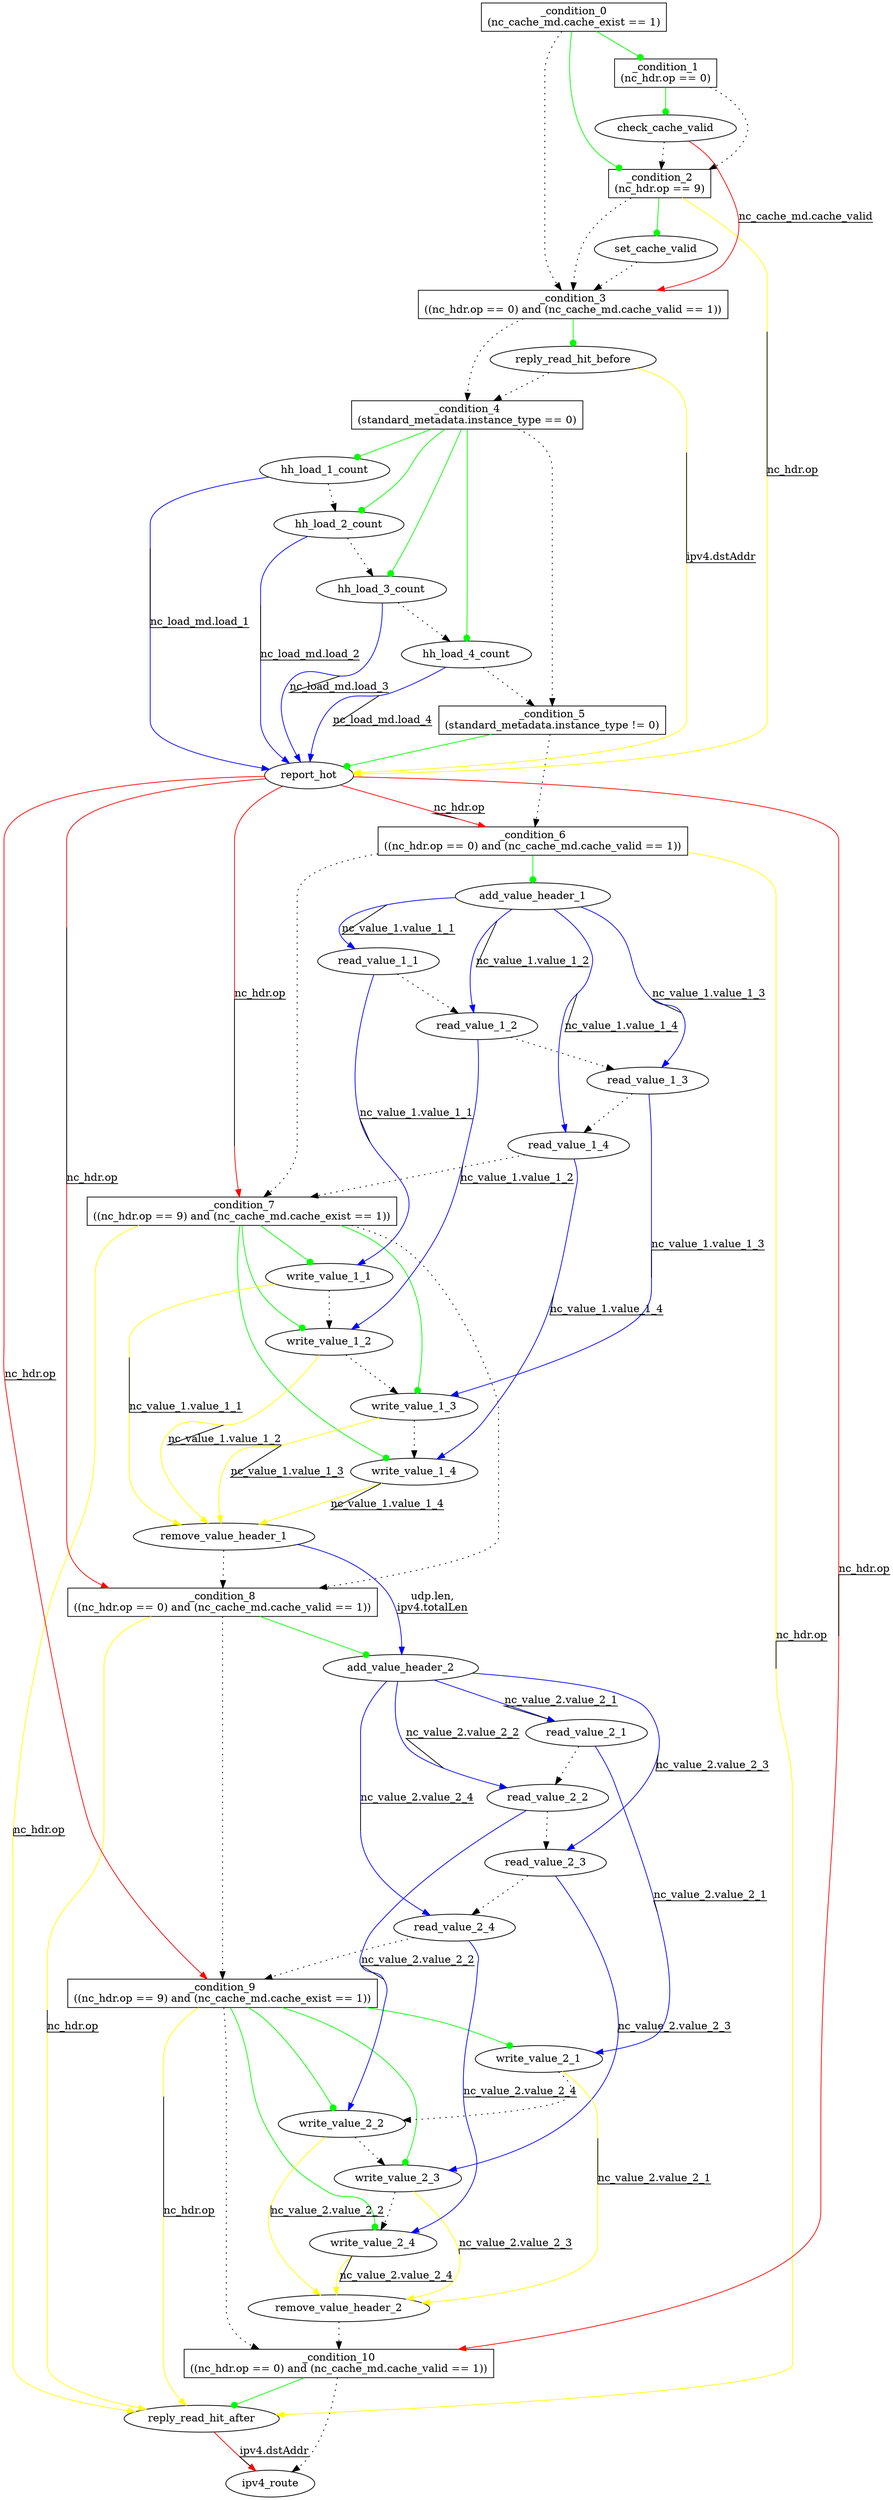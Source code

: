 digraph egress {
_condition_0 [shape=box label="_condition_0\n(nc_cache_md.cache_exist == 1)"];
_condition_7 [shape=box label="_condition_7\n((nc_hdr.op == 9) and (nc_cache_md.cache_exist == 1))"];
_condition_6 [shape=box label="_condition_6\n((nc_hdr.op == 0) and (nc_cache_md.cache_valid == 1))"];
_condition_5 [shape=box label="_condition_5\n(standard_metadata.instance_type != 0)"];
_condition_4 [shape=box label="_condition_4\n(standard_metadata.instance_type == 0)"];
_condition_3 [shape=box label="_condition_3\n((nc_hdr.op == 0) and (nc_cache_md.cache_valid == 1))"];
_condition_2 [shape=box label="_condition_2\n(nc_hdr.op == 9)"];
_condition_1 [shape=box label="_condition_1\n(nc_hdr.op == 0)"];
_condition_9 [shape=box label="_condition_9\n((nc_hdr.op == 9) and (nc_cache_md.cache_exist == 1))"];
_condition_8 [shape=box label="_condition_8\n((nc_hdr.op == 0) and (nc_cache_md.cache_valid == 1))"];
_condition_10 [shape=box label="_condition_10\n((nc_hdr.op == 0) and (nc_cache_md.cache_valid == 1))"];
write_value_1_2 -> remove_value_header_1 [color=yellow label="nc_value_1.value_1_2" decorate=true];
write_value_1_2 -> write_value_1_3 [style=dotted ];
_condition_0 -> _condition_2 [color=green label="" decorate=true arrowhead = dot];
_condition_0 -> _condition_1 [color=green label="" decorate=true arrowhead = dot];
_condition_0 -> _condition_3 [style=dotted ];
reply_read_hit_before -> _condition_4 [style=dotted ];
reply_read_hit_before -> report_hot [color=yellow label="ipv4.dstAddr" decorate=true];
write_value_2_3 -> remove_value_header_2 [color=yellow label="nc_value_2.value_2_3" decorate=true];
write_value_2_3 -> write_value_2_4 [style=dotted ];
add_value_header_1 -> read_value_1_1 [color=blue label="nc_value_1.value_1_1" decorate=true];
add_value_header_1 -> read_value_1_3 [color=blue label="nc_value_1.value_1_3" decorate=true];
add_value_header_1 -> read_value_1_2 [color=blue label="nc_value_1.value_1_2" decorate=true];
add_value_header_1 -> read_value_1_4 [color=blue label="nc_value_1.value_1_4" decorate=true];
read_value_2_3 -> read_value_2_4 [style=dotted ];
read_value_2_3 -> write_value_2_3 [color=blue label="nc_value_2.value_2_3" decorate=true];
write_value_2_4 -> remove_value_header_2 [color=yellow label="nc_value_2.value_2_4" decorate=true];
_condition_7 -> write_value_1_4 [color=green label="" decorate=true arrowhead = dot];
_condition_7 -> reply_read_hit_after [color=yellow label="nc_hdr.op" decorate=true];
_condition_7 -> write_value_1_2 [color=green label="" decorate=true arrowhead = dot];
_condition_7 -> _condition_8 [style=dotted ];
_condition_7 -> write_value_1_3 [color=green label="" decorate=true arrowhead = dot];
_condition_7 -> write_value_1_1 [color=green label="" decorate=true arrowhead = dot];
_condition_6 -> reply_read_hit_after [color=yellow label="nc_hdr.op" decorate=true];
_condition_6 -> add_value_header_1 [color=green label="" decorate=true arrowhead = dot];
_condition_6 -> _condition_7 [style=dotted ];
_condition_5 -> report_hot [color=green label="" decorate=true arrowhead = dot];
_condition_5 -> _condition_6 [style=dotted ];
_condition_4 -> hh_load_3_count [color=green label="" decorate=true arrowhead = dot];
_condition_4 -> _condition_5 [style=dotted ];
_condition_4 -> hh_load_1_count [color=green label="" decorate=true arrowhead = dot];
_condition_4 -> hh_load_4_count [color=green label="" decorate=true arrowhead = dot];
_condition_4 -> hh_load_2_count [color=green label="" decorate=true arrowhead = dot];
_condition_3 -> reply_read_hit_before [color=green label="" decorate=true arrowhead = dot];
_condition_3 -> _condition_4 [style=dotted ];
_condition_2 -> set_cache_valid [color=green label="" decorate=true arrowhead = dot];
_condition_2 -> _condition_3 [style=dotted ];
_condition_2 -> report_hot [color=yellow label="nc_hdr.op" decorate=true];
_condition_1 -> _condition_2 [style=dotted ];
_condition_1 -> check_cache_valid [color=green label="" decorate=true arrowhead = dot];
set_cache_valid -> _condition_3 [style=dotted ];
_condition_9 -> write_value_2_4 [color=green label="" decorate=true arrowhead = dot];
_condition_9 -> reply_read_hit_after [color=yellow label="nc_hdr.op" decorate=true];
_condition_9 -> write_value_2_2 [color=green label="" decorate=true arrowhead = dot];
_condition_9 -> write_value_2_3 [color=green label="" decorate=true arrowhead = dot];
_condition_9 -> write_value_2_1 [color=green label="" decorate=true arrowhead = dot];
_condition_9 -> _condition_10 [style=dotted ];
_condition_8 -> reply_read_hit_after [color=yellow label="nc_hdr.op" decorate=true];
_condition_8 -> add_value_header_2 [color=green label="" decorate=true arrowhead = dot];
_condition_8 -> _condition_9 [style=dotted ];
report_hot -> _condition_9 [color=red label="nc_hdr.op" decorate=true];
report_hot -> _condition_8 [color=red label="nc_hdr.op" decorate=true];
report_hot -> _condition_10 [color=red label="nc_hdr.op" decorate=true];
report_hot -> _condition_7 [color=red label="nc_hdr.op" decorate=true];
report_hot -> _condition_6 [color=red label="nc_hdr.op" decorate=true];
add_value_header_2 -> read_value_2_4 [color=blue label="nc_value_2.value_2_4" decorate=true];
add_value_header_2 -> read_value_2_1 [color=blue label="nc_value_2.value_2_1" decorate=true];
add_value_header_2 -> read_value_2_2 [color=blue label="nc_value_2.value_2_2" decorate=true];
add_value_header_2 -> read_value_2_3 [color=blue label="nc_value_2.value_2_3" decorate=true];
hh_load_1_count -> report_hot [color=blue label="nc_load_md.load_1" decorate=true];
hh_load_1_count -> hh_load_2_count [style=dotted ];
read_value_2_4 -> _condition_9 [style=dotted ];
read_value_2_4 -> write_value_2_4 [color=blue label="nc_value_2.value_2_4" decorate=true];
write_value_2_1 -> remove_value_header_2 [color=yellow label="nc_value_2.value_2_1" decorate=true];
write_value_2_1 -> write_value_2_2 [style=dotted ];
write_value_1_4 -> remove_value_header_1 [color=yellow label="nc_value_1.value_1_4" decorate=true];
read_value_2_2 -> write_value_2_2 [color=blue label="nc_value_2.value_2_2" decorate=true];
read_value_2_2 -> read_value_2_3 [style=dotted ];
write_value_1_1 -> remove_value_header_1 [color=yellow label="nc_value_1.value_1_1" decorate=true];
write_value_1_1 -> write_value_1_2 [style=dotted ];
write_value_2_2 -> remove_value_header_2 [color=yellow label="nc_value_2.value_2_2" decorate=true];
write_value_2_2 -> write_value_2_3 [style=dotted ];
read_value_2_1 -> read_value_2_2 [style=dotted ];
read_value_2_1 -> write_value_2_1 [color=blue label="nc_value_2.value_2_1" decorate=true];
hh_load_2_count -> hh_load_3_count [style=dotted ];
hh_load_2_count -> report_hot [color=blue label="nc_load_md.load_2" decorate=true];
hh_load_4_count -> _condition_5 [style=dotted ];
hh_load_4_count -> report_hot [color=blue label="nc_load_md.load_4" decorate=true];
hh_load_3_count -> report_hot [color=blue label="nc_load_md.load_3" decorate=true];
hh_load_3_count -> hh_load_4_count [style=dotted ];
read_value_1_4 -> _condition_7 [style=dotted ];
read_value_1_4 -> write_value_1_4 [color=blue label="nc_value_1.value_1_4" decorate=true];
read_value_1_1 -> read_value_1_2 [style=dotted ];
read_value_1_1 -> write_value_1_1 [color=blue label="nc_value_1.value_1_1" decorate=true];
write_value_1_3 -> remove_value_header_1 [color=yellow label="nc_value_1.value_1_3" decorate=true];
write_value_1_3 -> write_value_1_4 [style=dotted ];
read_value_1_3 -> write_value_1_3 [color=blue label="nc_value_1.value_1_3" decorate=true];
read_value_1_3 -> read_value_1_4 [style=dotted ];
check_cache_valid -> _condition_2 [style=dotted ];
check_cache_valid -> _condition_3 [color=red label="nc_cache_md.cache_valid" decorate=true];
read_value_1_2 -> read_value_1_3 [style=dotted ];
read_value_1_2 -> write_value_1_2 [color=blue label="nc_value_1.value_1_2" decorate=true];
_condition_10 -> reply_read_hit_after [color=green label="" decorate=true arrowhead = dot];
_condition_10 -> ipv4_route [style=dotted ];
reply_read_hit_after -> ipv4_route [color=red label="ipv4.dstAddr" decorate=true];
remove_value_header_2 -> _condition_10 [style=dotted ];
remove_value_header_1 -> add_value_header_2 [color=blue label="udp.len,
ipv4.totalLen" decorate=true];
remove_value_header_1 -> _condition_8 [style=dotted ];
}
